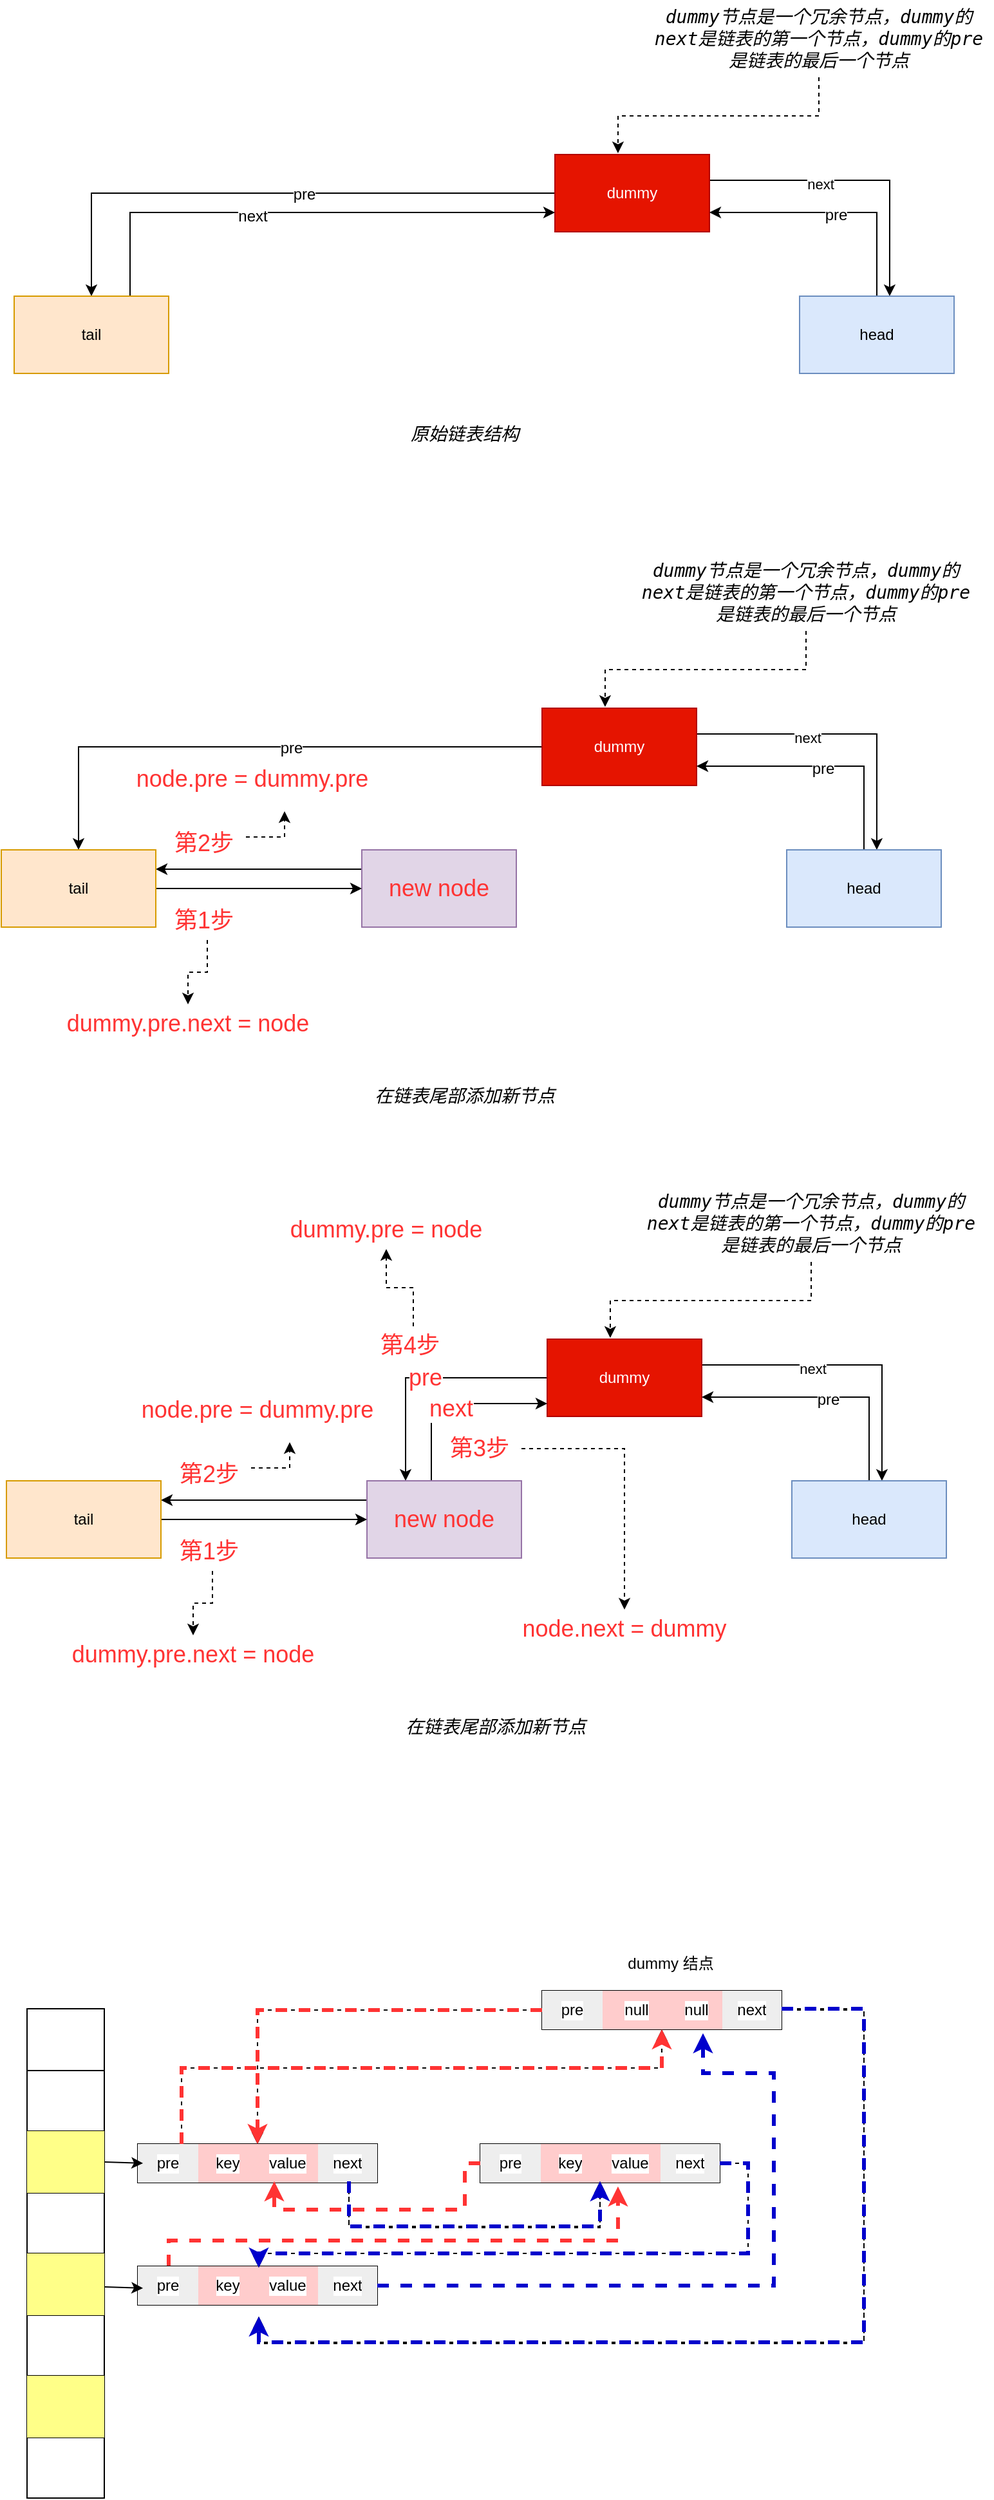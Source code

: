 <mxfile version="16.4.11" type="github">
  <diagram id="jQrOPHSQlCrRj25DtOaN" name="Page-1">
    <mxGraphModel dx="1422" dy="762" grid="1" gridSize="10" guides="1" tooltips="1" connect="1" arrows="1" fold="1" page="1" pageScale="1" pageWidth="827" pageHeight="1169" math="0" shadow="0">
      <root>
        <mxCell id="0" />
        <mxCell id="1" parent="0" />
        <mxCell id="KZvTcLUDpUq6Z3vSpvz5-89" style="edgeStyle=orthogonalEdgeStyle;rounded=0;orthogonalLoop=1;jettySize=auto;html=1;entryX=0.583;entryY=0;entryDx=0;entryDy=0;entryPerimeter=0;" edge="1" source="KZvTcLUDpUq6Z3vSpvz5-93" target="KZvTcLUDpUq6Z3vSpvz5-96" parent="1">
          <mxGeometry relative="1" as="geometry">
            <Array as="points">
              <mxPoint x="704" y="1090" />
            </Array>
          </mxGeometry>
        </mxCell>
        <mxCell id="KZvTcLUDpUq6Z3vSpvz5-90" value="next" style="edgeLabel;html=1;align=center;verticalAlign=middle;resizable=0;points=[];" vertex="1" connectable="0" parent="KZvTcLUDpUq6Z3vSpvz5-89">
          <mxGeometry x="-0.255" y="-3" relative="1" as="geometry">
            <mxPoint as="offset" />
          </mxGeometry>
        </mxCell>
        <mxCell id="KZvTcLUDpUq6Z3vSpvz5-115" value="pre" style="edgeStyle=orthogonalEdgeStyle;rounded=0;orthogonalLoop=1;jettySize=auto;html=1;entryX=0.25;entryY=0;entryDx=0;entryDy=0;fontSize=18;fontColor=#FF3333;" edge="1" parent="1" source="KZvTcLUDpUq6Z3vSpvz5-93" target="KZvTcLUDpUq6Z3vSpvz5-100">
          <mxGeometry relative="1" as="geometry" />
        </mxCell>
        <mxCell id="KZvTcLUDpUq6Z3vSpvz5-93" value="dummy" style="rounded=0;whiteSpace=wrap;html=1;fillColor=#e51400;fontColor=#ffffff;strokeColor=#B20000;" vertex="1" parent="1">
          <mxGeometry x="444" y="1070" width="120" height="60" as="geometry" />
        </mxCell>
        <mxCell id="KZvTcLUDpUq6Z3vSpvz5-119" value="&lt;font style=&quot;font-size: 12px&quot; color=&quot;#000000&quot;&gt;pre&lt;/font&gt;" style="edgeStyle=orthogonalEdgeStyle;rounded=0;orthogonalLoop=1;jettySize=auto;html=1;entryX=1;entryY=0.75;entryDx=0;entryDy=0;fontSize=18;fontColor=#FF3333;" edge="1" parent="1" source="KZvTcLUDpUq6Z3vSpvz5-96" target="KZvTcLUDpUq6Z3vSpvz5-93">
          <mxGeometry relative="1" as="geometry">
            <Array as="points">
              <mxPoint x="694" y="1115" />
            </Array>
          </mxGeometry>
        </mxCell>
        <mxCell id="KZvTcLUDpUq6Z3vSpvz5-96" value="head" style="rounded=0;whiteSpace=wrap;html=1;fillColor=#dae8fc;strokeColor=#6c8ebf;" vertex="1" parent="1">
          <mxGeometry x="634" y="1180" width="120" height="60" as="geometry" />
        </mxCell>
        <mxCell id="KZvTcLUDpUq6Z3vSpvz5-99" style="edgeStyle=orthogonalEdgeStyle;rounded=0;orthogonalLoop=1;jettySize=auto;html=1;entryX=1;entryY=0.25;entryDx=0;entryDy=0;fontSize=18;fontColor=#FF3333;" edge="1" source="KZvTcLUDpUq6Z3vSpvz5-100" target="KZvTcLUDpUq6Z3vSpvz5-104" parent="1">
          <mxGeometry relative="1" as="geometry">
            <Array as="points">
              <mxPoint x="204" y="1195" />
              <mxPoint x="204" y="1195" />
            </Array>
          </mxGeometry>
        </mxCell>
        <mxCell id="KZvTcLUDpUq6Z3vSpvz5-116" style="edgeStyle=orthogonalEdgeStyle;rounded=0;orthogonalLoop=1;jettySize=auto;html=1;fontSize=18;fontColor=#FF3333;" edge="1" parent="1" source="KZvTcLUDpUq6Z3vSpvz5-100">
          <mxGeometry relative="1" as="geometry">
            <mxPoint x="444" y="1120" as="targetPoint" />
            <Array as="points">
              <mxPoint x="354" y="1120" />
              <mxPoint x="444" y="1120" />
            </Array>
          </mxGeometry>
        </mxCell>
        <mxCell id="KZvTcLUDpUq6Z3vSpvz5-117" value="next" style="edgeLabel;html=1;align=center;verticalAlign=middle;resizable=0;points=[];fontSize=18;fontColor=#FF3333;" vertex="1" connectable="0" parent="KZvTcLUDpUq6Z3vSpvz5-116">
          <mxGeometry y="-4" relative="1" as="geometry">
            <mxPoint as="offset" />
          </mxGeometry>
        </mxCell>
        <mxCell id="KZvTcLUDpUq6Z3vSpvz5-100" value="&lt;font color=&quot;#ff3333&quot; style=&quot;font-size: 18px;&quot;&gt;new&amp;nbsp;node&lt;/font&gt;" style="rounded=0;whiteSpace=wrap;html=1;fontSize=18;fillColor=#e1d5e7;strokeColor=#9673a6;" vertex="1" parent="1">
          <mxGeometry x="304" y="1180" width="120" height="60" as="geometry" />
        </mxCell>
        <mxCell id="KZvTcLUDpUq6Z3vSpvz5-101" style="edgeStyle=orthogonalEdgeStyle;rounded=0;orthogonalLoop=1;jettySize=auto;html=1;entryX=0.408;entryY=-0.017;entryDx=0;entryDy=0;entryPerimeter=0;dashed=1;" edge="1" source="KZvTcLUDpUq6Z3vSpvz5-102" target="KZvTcLUDpUq6Z3vSpvz5-93" parent="1">
          <mxGeometry relative="1" as="geometry" />
        </mxCell>
        <mxCell id="KZvTcLUDpUq6Z3vSpvz5-102" value="&lt;span style=&quot;font-family: &amp;quot;source code pro&amp;quot;, &amp;quot;dejavu sans mono&amp;quot;, &amp;quot;ubuntu mono&amp;quot;, &amp;quot;anonymous pro&amp;quot;, &amp;quot;droid sans mono&amp;quot;, menlo, monaco, consolas, inconsolata, courier, &amp;quot;pingfang sc&amp;quot;, &amp;quot;microsoft yahei&amp;quot;, sans-serif; font-size: 14px; font-style: italic; background-color: rgb(255, 255, 255);&quot;&gt;dummy节点是一个冗余节点，dummy的next是链表的第一个节点，dummy的pre是链表的最后一个节点&lt;/span&gt;" style="text;html=1;strokeColor=none;fillColor=none;align=center;verticalAlign=middle;whiteSpace=wrap;rounded=0;fontColor=#000000;" vertex="1" parent="1">
          <mxGeometry x="514" y="950" width="270" height="60" as="geometry" />
        </mxCell>
        <mxCell id="KZvTcLUDpUq6Z3vSpvz5-103" style="edgeStyle=orthogonalEdgeStyle;rounded=0;orthogonalLoop=1;jettySize=auto;html=1;entryX=0;entryY=0.5;entryDx=0;entryDy=0;fontSize=19;fontColor=#000000;" edge="1" source="KZvTcLUDpUq6Z3vSpvz5-104" target="KZvTcLUDpUq6Z3vSpvz5-100" parent="1">
          <mxGeometry relative="1" as="geometry" />
        </mxCell>
        <mxCell id="KZvTcLUDpUq6Z3vSpvz5-104" value="tail" style="rounded=0;whiteSpace=wrap;html=1;fillColor=#ffe6cc;strokeColor=#d79b00;" vertex="1" parent="1">
          <mxGeometry x="24" y="1180" width="120" height="60" as="geometry" />
        </mxCell>
        <mxCell id="KZvTcLUDpUq6Z3vSpvz5-105" value="dummy.pre.next = node" style="text;html=1;strokeColor=none;fillColor=none;align=center;verticalAlign=middle;whiteSpace=wrap;rounded=0;labelBackgroundColor=#FFFFFF;fontSize=18;fontColor=#FF3333;" vertex="1" parent="1">
          <mxGeometry x="54" y="1300" width="230" height="30" as="geometry" />
        </mxCell>
        <mxCell id="KZvTcLUDpUq6Z3vSpvz5-106" value="node.pre = dummy.pre" style="text;html=1;strokeColor=none;fillColor=none;align=center;verticalAlign=middle;whiteSpace=wrap;rounded=0;labelBackgroundColor=#FFFFFF;fontSize=18;fontColor=#FF3333;" vertex="1" parent="1">
          <mxGeometry x="104" y="1110" width="230" height="30" as="geometry" />
        </mxCell>
        <mxCell id="KZvTcLUDpUq6Z3vSpvz5-107" style="edgeStyle=orthogonalEdgeStyle;rounded=0;orthogonalLoop=1;jettySize=auto;html=1;fontSize=18;fontColor=#FF3333;dashed=1;" edge="1" source="KZvTcLUDpUq6Z3vSpvz5-108" target="KZvTcLUDpUq6Z3vSpvz5-105" parent="1">
          <mxGeometry relative="1" as="geometry" />
        </mxCell>
        <mxCell id="KZvTcLUDpUq6Z3vSpvz5-108" value="第1步&amp;nbsp;" style="text;html=1;strokeColor=none;fillColor=none;align=center;verticalAlign=middle;whiteSpace=wrap;rounded=0;labelBackgroundColor=#FFFFFF;fontSize=18;fontColor=#FF3333;" vertex="1" parent="1">
          <mxGeometry x="154" y="1220" width="60" height="30" as="geometry" />
        </mxCell>
        <mxCell id="KZvTcLUDpUq6Z3vSpvz5-109" style="edgeStyle=orthogonalEdgeStyle;rounded=0;orthogonalLoop=1;jettySize=auto;html=1;fontSize=18;fontColor=#FF3333;dashed=1;" edge="1" source="KZvTcLUDpUq6Z3vSpvz5-110" parent="1">
          <mxGeometry relative="1" as="geometry">
            <mxPoint x="244" y="1150" as="targetPoint" />
            <Array as="points">
              <mxPoint x="244" y="1170" />
            </Array>
          </mxGeometry>
        </mxCell>
        <mxCell id="KZvTcLUDpUq6Z3vSpvz5-110" value="第2步&amp;nbsp;" style="text;html=1;strokeColor=none;fillColor=none;align=center;verticalAlign=middle;whiteSpace=wrap;rounded=0;labelBackgroundColor=#FFFFFF;fontSize=18;fontColor=#FF3333;" vertex="1" parent="1">
          <mxGeometry x="154" y="1160" width="60" height="30" as="geometry" />
        </mxCell>
        <mxCell id="KZvTcLUDpUq6Z3vSpvz5-168" style="edgeStyle=orthogonalEdgeStyle;rounded=0;orthogonalLoop=1;jettySize=auto;html=1;entryX=0.5;entryY=0;entryDx=0;entryDy=0;fontSize=12;fontColor=#000000;dashed=1;" edge="1" parent="1" source="KZvTcLUDpUq6Z3vSpvz5-114" target="KZvTcLUDpUq6Z3vSpvz5-167">
          <mxGeometry relative="1" as="geometry">
            <Array as="points">
              <mxPoint x="504" y="1155" />
            </Array>
          </mxGeometry>
        </mxCell>
        <mxCell id="KZvTcLUDpUq6Z3vSpvz5-114" value="第3步&amp;nbsp;" style="text;html=1;strokeColor=none;fillColor=none;align=center;verticalAlign=middle;whiteSpace=wrap;rounded=0;labelBackgroundColor=#FFFFFF;fontSize=18;fontColor=#FF3333;" vertex="1" parent="1">
          <mxGeometry x="364" y="1140" width="60" height="30" as="geometry" />
        </mxCell>
        <mxCell id="KZvTcLUDpUq6Z3vSpvz5-172" style="edgeStyle=orthogonalEdgeStyle;rounded=0;orthogonalLoop=1;jettySize=auto;html=1;dashed=1;fontSize=12;fontColor=#000000;" edge="1" parent="1" source="KZvTcLUDpUq6Z3vSpvz5-118" target="KZvTcLUDpUq6Z3vSpvz5-169">
          <mxGeometry relative="1" as="geometry" />
        </mxCell>
        <mxCell id="KZvTcLUDpUq6Z3vSpvz5-118" value="第4步&amp;nbsp;" style="text;html=1;strokeColor=none;fillColor=none;align=center;verticalAlign=middle;whiteSpace=wrap;rounded=0;labelBackgroundColor=#FFFFFF;fontSize=18;fontColor=#FF3333;" vertex="1" parent="1">
          <mxGeometry x="310" y="1060" width="60" height="30" as="geometry" />
        </mxCell>
        <mxCell id="KZvTcLUDpUq6Z3vSpvz5-120" value="&lt;span style=&quot;font-family: &amp;quot;source code pro&amp;quot;, &amp;quot;dejavu sans mono&amp;quot;, &amp;quot;ubuntu mono&amp;quot;, &amp;quot;anonymous pro&amp;quot;, &amp;quot;droid sans mono&amp;quot;, menlo, monaco, consolas, inconsolata, courier, &amp;quot;pingfang sc&amp;quot;, &amp;quot;microsoft yahei&amp;quot;, sans-serif; font-size: 14px; font-style: italic; background-color: rgb(255, 255, 255);&quot;&gt;在链表尾部添加新节点&lt;/span&gt;" style="text;html=1;strokeColor=none;fillColor=none;align=center;verticalAlign=middle;whiteSpace=wrap;rounded=0;labelBackgroundColor=#FFFFFF;fontSize=19;fontColor=#000000;" vertex="1" parent="1">
          <mxGeometry x="300" y="870" width="160" height="20" as="geometry" />
        </mxCell>
        <mxCell id="KZvTcLUDpUq6Z3vSpvz5-121" style="edgeStyle=orthogonalEdgeStyle;rounded=0;orthogonalLoop=1;jettySize=auto;html=1;entryX=0.583;entryY=0;entryDx=0;entryDy=0;entryPerimeter=0;" edge="1" source="KZvTcLUDpUq6Z3vSpvz5-124" target="KZvTcLUDpUq6Z3vSpvz5-126" parent="1">
          <mxGeometry relative="1" as="geometry">
            <Array as="points">
              <mxPoint x="700" y="600" />
            </Array>
          </mxGeometry>
        </mxCell>
        <mxCell id="KZvTcLUDpUq6Z3vSpvz5-122" value="next" style="edgeLabel;html=1;align=center;verticalAlign=middle;resizable=0;points=[];" vertex="1" connectable="0" parent="KZvTcLUDpUq6Z3vSpvz5-121">
          <mxGeometry x="-0.255" y="-3" relative="1" as="geometry">
            <mxPoint as="offset" />
          </mxGeometry>
        </mxCell>
        <mxCell id="KZvTcLUDpUq6Z3vSpvz5-143" style="edgeStyle=orthogonalEdgeStyle;rounded=0;orthogonalLoop=1;jettySize=auto;html=1;entryX=0.5;entryY=0;entryDx=0;entryDy=0;fontSize=12;fontColor=#000000;" edge="1" parent="1" source="KZvTcLUDpUq6Z3vSpvz5-124" target="KZvTcLUDpUq6Z3vSpvz5-134">
          <mxGeometry relative="1" as="geometry" />
        </mxCell>
        <mxCell id="KZvTcLUDpUq6Z3vSpvz5-144" value="pre" style="edgeLabel;html=1;align=center;verticalAlign=middle;resizable=0;points=[];fontSize=12;fontColor=#000000;" vertex="1" connectable="0" parent="KZvTcLUDpUq6Z3vSpvz5-143">
          <mxGeometry x="-0.114" y="1" relative="1" as="geometry">
            <mxPoint as="offset" />
          </mxGeometry>
        </mxCell>
        <mxCell id="KZvTcLUDpUq6Z3vSpvz5-124" value="dummy" style="rounded=0;whiteSpace=wrap;html=1;fillColor=#e51400;fontColor=#ffffff;strokeColor=#B20000;" vertex="1" parent="1">
          <mxGeometry x="440" y="580" width="120" height="60" as="geometry" />
        </mxCell>
        <mxCell id="KZvTcLUDpUq6Z3vSpvz5-125" value="&lt;font style=&quot;font-size: 12px&quot; color=&quot;#000000&quot;&gt;pre&lt;/font&gt;" style="edgeStyle=orthogonalEdgeStyle;rounded=0;orthogonalLoop=1;jettySize=auto;html=1;entryX=1;entryY=0.75;entryDx=0;entryDy=0;fontSize=18;fontColor=#FF3333;" edge="1" source="KZvTcLUDpUq6Z3vSpvz5-126" target="KZvTcLUDpUq6Z3vSpvz5-124" parent="1">
          <mxGeometry relative="1" as="geometry">
            <Array as="points">
              <mxPoint x="690" y="625" />
            </Array>
          </mxGeometry>
        </mxCell>
        <mxCell id="KZvTcLUDpUq6Z3vSpvz5-126" value="head" style="rounded=0;whiteSpace=wrap;html=1;" vertex="1" parent="1">
          <mxGeometry x="630" y="690" width="120" height="60" as="geometry" />
        </mxCell>
        <mxCell id="KZvTcLUDpUq6Z3vSpvz5-127" style="edgeStyle=orthogonalEdgeStyle;rounded=0;orthogonalLoop=1;jettySize=auto;html=1;entryX=1;entryY=0.25;entryDx=0;entryDy=0;fontSize=18;fontColor=#FF3333;" edge="1" source="KZvTcLUDpUq6Z3vSpvz5-130" target="KZvTcLUDpUq6Z3vSpvz5-134" parent="1">
          <mxGeometry relative="1" as="geometry">
            <Array as="points">
              <mxPoint x="200" y="705" />
              <mxPoint x="200" y="705" />
            </Array>
          </mxGeometry>
        </mxCell>
        <mxCell id="KZvTcLUDpUq6Z3vSpvz5-130" value="&lt;font color=&quot;#ff3333&quot; style=&quot;font-size: 18px;&quot;&gt;new&amp;nbsp;node&lt;/font&gt;" style="rounded=0;whiteSpace=wrap;html=1;fontSize=18;fillColor=#e1d5e7;strokeColor=#9673a6;" vertex="1" parent="1">
          <mxGeometry x="300" y="690" width="120" height="60" as="geometry" />
        </mxCell>
        <mxCell id="KZvTcLUDpUq6Z3vSpvz5-131" style="edgeStyle=orthogonalEdgeStyle;rounded=0;orthogonalLoop=1;jettySize=auto;html=1;entryX=0.408;entryY=-0.017;entryDx=0;entryDy=0;entryPerimeter=0;dashed=1;" edge="1" source="KZvTcLUDpUq6Z3vSpvz5-132" target="KZvTcLUDpUq6Z3vSpvz5-124" parent="1">
          <mxGeometry relative="1" as="geometry" />
        </mxCell>
        <mxCell id="KZvTcLUDpUq6Z3vSpvz5-132" value="&lt;span style=&quot;font-family: &amp;quot;source code pro&amp;quot;, &amp;quot;dejavu sans mono&amp;quot;, &amp;quot;ubuntu mono&amp;quot;, &amp;quot;anonymous pro&amp;quot;, &amp;quot;droid sans mono&amp;quot;, menlo, monaco, consolas, inconsolata, courier, &amp;quot;pingfang sc&amp;quot;, &amp;quot;microsoft yahei&amp;quot;, sans-serif; font-size: 14px; font-style: italic; background-color: rgb(255, 255, 255);&quot;&gt;dummy节点是一个冗余节点，dummy的next是链表的第一个节点，dummy的pre是链表的最后一个节点&lt;/span&gt;" style="text;html=1;strokeColor=none;fillColor=none;align=center;verticalAlign=middle;whiteSpace=wrap;rounded=0;fontColor=#000000;" vertex="1" parent="1">
          <mxGeometry x="510" y="460" width="270" height="60" as="geometry" />
        </mxCell>
        <mxCell id="KZvTcLUDpUq6Z3vSpvz5-133" style="edgeStyle=orthogonalEdgeStyle;rounded=0;orthogonalLoop=1;jettySize=auto;html=1;entryX=0;entryY=0.5;entryDx=0;entryDy=0;fontSize=19;fontColor=#000000;" edge="1" source="KZvTcLUDpUq6Z3vSpvz5-134" target="KZvTcLUDpUq6Z3vSpvz5-130" parent="1">
          <mxGeometry relative="1" as="geometry" />
        </mxCell>
        <mxCell id="KZvTcLUDpUq6Z3vSpvz5-134" value="tail" style="rounded=0;whiteSpace=wrap;html=1;fillColor=#ffe6cc;strokeColor=#d79b00;" vertex="1" parent="1">
          <mxGeometry x="20" y="690" width="120" height="60" as="geometry" />
        </mxCell>
        <mxCell id="KZvTcLUDpUq6Z3vSpvz5-135" value="dummy.pre.next = node" style="text;html=1;strokeColor=none;fillColor=none;align=center;verticalAlign=middle;whiteSpace=wrap;rounded=0;labelBackgroundColor=#FFFFFF;fontSize=18;fontColor=#FF3333;" vertex="1" parent="1">
          <mxGeometry x="50" y="810" width="230" height="30" as="geometry" />
        </mxCell>
        <mxCell id="KZvTcLUDpUq6Z3vSpvz5-136" value="node.pre = dummy.pre" style="text;html=1;strokeColor=none;fillColor=none;align=center;verticalAlign=middle;whiteSpace=wrap;rounded=0;labelBackgroundColor=#FFFFFF;fontSize=18;fontColor=#FF3333;" vertex="1" parent="1">
          <mxGeometry x="100" y="620" width="230" height="30" as="geometry" />
        </mxCell>
        <mxCell id="KZvTcLUDpUq6Z3vSpvz5-137" style="edgeStyle=orthogonalEdgeStyle;rounded=0;orthogonalLoop=1;jettySize=auto;html=1;fontSize=18;fontColor=#FF3333;dashed=1;" edge="1" source="KZvTcLUDpUq6Z3vSpvz5-138" target="KZvTcLUDpUq6Z3vSpvz5-135" parent="1">
          <mxGeometry relative="1" as="geometry" />
        </mxCell>
        <mxCell id="KZvTcLUDpUq6Z3vSpvz5-138" value="第1步&amp;nbsp;" style="text;html=1;strokeColor=none;fillColor=none;align=center;verticalAlign=middle;whiteSpace=wrap;rounded=0;labelBackgroundColor=#FFFFFF;fontSize=18;fontColor=#FF3333;" vertex="1" parent="1">
          <mxGeometry x="150" y="730" width="60" height="30" as="geometry" />
        </mxCell>
        <mxCell id="KZvTcLUDpUq6Z3vSpvz5-139" style="edgeStyle=orthogonalEdgeStyle;rounded=0;orthogonalLoop=1;jettySize=auto;html=1;fontSize=18;fontColor=#FF3333;dashed=1;" edge="1" source="KZvTcLUDpUq6Z3vSpvz5-140" parent="1">
          <mxGeometry relative="1" as="geometry">
            <mxPoint x="240" y="660" as="targetPoint" />
            <Array as="points">
              <mxPoint x="240" y="680" />
            </Array>
          </mxGeometry>
        </mxCell>
        <mxCell id="KZvTcLUDpUq6Z3vSpvz5-140" value="第2步&amp;nbsp;" style="text;html=1;strokeColor=none;fillColor=none;align=center;verticalAlign=middle;whiteSpace=wrap;rounded=0;labelBackgroundColor=#FFFFFF;fontSize=18;fontColor=#FF3333;" vertex="1" parent="1">
          <mxGeometry x="150" y="670" width="60" height="30" as="geometry" />
        </mxCell>
        <mxCell id="KZvTcLUDpUq6Z3vSpvz5-145" value="&lt;font face=&quot;source code pro, dejavu sans mono, ubuntu mono, anonymous pro, droid sans mono, menlo, monaco, consolas, inconsolata, courier, pingfang sc, microsoft yahei, sans-serif&quot;&gt;&lt;span style=&quot;font-size: 14px&quot;&gt;&lt;i&gt;原始链表结构&lt;/i&gt;&lt;/span&gt;&lt;/font&gt;" style="text;html=1;strokeColor=none;fillColor=none;align=center;verticalAlign=middle;whiteSpace=wrap;rounded=0;labelBackgroundColor=#FFFFFF;fontSize=19;fontColor=#000000;" vertex="1" parent="1">
          <mxGeometry x="310" y="350" width="140" height="30" as="geometry" />
        </mxCell>
        <mxCell id="KZvTcLUDpUq6Z3vSpvz5-146" style="edgeStyle=orthogonalEdgeStyle;rounded=0;orthogonalLoop=1;jettySize=auto;html=1;entryX=0.583;entryY=0;entryDx=0;entryDy=0;entryPerimeter=0;" edge="1" source="KZvTcLUDpUq6Z3vSpvz5-150" target="KZvTcLUDpUq6Z3vSpvz5-152" parent="1">
          <mxGeometry relative="1" as="geometry">
            <Array as="points">
              <mxPoint x="710" y="170" />
            </Array>
          </mxGeometry>
        </mxCell>
        <mxCell id="KZvTcLUDpUq6Z3vSpvz5-147" value="next" style="edgeLabel;html=1;align=center;verticalAlign=middle;resizable=0;points=[];" vertex="1" connectable="0" parent="KZvTcLUDpUq6Z3vSpvz5-146">
          <mxGeometry x="-0.255" y="-3" relative="1" as="geometry">
            <mxPoint as="offset" />
          </mxGeometry>
        </mxCell>
        <mxCell id="KZvTcLUDpUq6Z3vSpvz5-148" style="edgeStyle=orthogonalEdgeStyle;rounded=0;orthogonalLoop=1;jettySize=auto;html=1;entryX=0.5;entryY=0;entryDx=0;entryDy=0;fontSize=12;fontColor=#000000;" edge="1" source="KZvTcLUDpUq6Z3vSpvz5-150" target="KZvTcLUDpUq6Z3vSpvz5-158" parent="1">
          <mxGeometry relative="1" as="geometry" />
        </mxCell>
        <mxCell id="KZvTcLUDpUq6Z3vSpvz5-149" value="pre" style="edgeLabel;html=1;align=center;verticalAlign=middle;resizable=0;points=[];fontSize=12;fontColor=#000000;" vertex="1" connectable="0" parent="KZvTcLUDpUq6Z3vSpvz5-148">
          <mxGeometry x="-0.114" y="1" relative="1" as="geometry">
            <mxPoint as="offset" />
          </mxGeometry>
        </mxCell>
        <mxCell id="KZvTcLUDpUq6Z3vSpvz5-150" value="dummy" style="rounded=0;whiteSpace=wrap;html=1;fillColor=#e51400;fontColor=#ffffff;strokeColor=#B20000;" vertex="1" parent="1">
          <mxGeometry x="450" y="150" width="120" height="60" as="geometry" />
        </mxCell>
        <mxCell id="KZvTcLUDpUq6Z3vSpvz5-151" value="&lt;font style=&quot;font-size: 12px&quot; color=&quot;#000000&quot;&gt;pre&lt;/font&gt;" style="edgeStyle=orthogonalEdgeStyle;rounded=0;orthogonalLoop=1;jettySize=auto;html=1;entryX=1;entryY=0.75;entryDx=0;entryDy=0;fontSize=18;fontColor=#FF3333;" edge="1" source="KZvTcLUDpUq6Z3vSpvz5-152" target="KZvTcLUDpUq6Z3vSpvz5-150" parent="1">
          <mxGeometry relative="1" as="geometry">
            <Array as="points">
              <mxPoint x="700" y="195" />
            </Array>
          </mxGeometry>
        </mxCell>
        <mxCell id="KZvTcLUDpUq6Z3vSpvz5-152" value="head" style="rounded=0;whiteSpace=wrap;html=1;" vertex="1" parent="1">
          <mxGeometry x="640" y="260" width="120" height="60" as="geometry" />
        </mxCell>
        <mxCell id="KZvTcLUDpUq6Z3vSpvz5-155" style="edgeStyle=orthogonalEdgeStyle;rounded=0;orthogonalLoop=1;jettySize=auto;html=1;entryX=0.408;entryY=-0.017;entryDx=0;entryDy=0;entryPerimeter=0;dashed=1;" edge="1" source="KZvTcLUDpUq6Z3vSpvz5-156" target="KZvTcLUDpUq6Z3vSpvz5-150" parent="1">
          <mxGeometry relative="1" as="geometry" />
        </mxCell>
        <mxCell id="KZvTcLUDpUq6Z3vSpvz5-156" value="&lt;span style=&quot;font-family: &amp;quot;source code pro&amp;quot;, &amp;quot;dejavu sans mono&amp;quot;, &amp;quot;ubuntu mono&amp;quot;, &amp;quot;anonymous pro&amp;quot;, &amp;quot;droid sans mono&amp;quot;, menlo, monaco, consolas, inconsolata, courier, &amp;quot;pingfang sc&amp;quot;, &amp;quot;microsoft yahei&amp;quot;, sans-serif; font-size: 14px; font-style: italic; background-color: rgb(255, 255, 255);&quot;&gt;dummy节点是一个冗余节点，dummy的next是链表的第一个节点，dummy的pre是链表的最后一个节点&lt;/span&gt;" style="text;html=1;strokeColor=none;fillColor=none;align=center;verticalAlign=middle;whiteSpace=wrap;rounded=0;fontColor=#000000;" vertex="1" parent="1">
          <mxGeometry x="520" y="30" width="270" height="60" as="geometry" />
        </mxCell>
        <mxCell id="KZvTcLUDpUq6Z3vSpvz5-165" style="edgeStyle=orthogonalEdgeStyle;rounded=0;orthogonalLoop=1;jettySize=auto;html=1;entryX=0;entryY=0.75;entryDx=0;entryDy=0;fontSize=12;fontColor=#000000;" edge="1" parent="1" source="KZvTcLUDpUq6Z3vSpvz5-158" target="KZvTcLUDpUq6Z3vSpvz5-150">
          <mxGeometry relative="1" as="geometry">
            <Array as="points">
              <mxPoint x="120" y="195" />
            </Array>
          </mxGeometry>
        </mxCell>
        <mxCell id="KZvTcLUDpUq6Z3vSpvz5-166" value="next" style="edgeLabel;html=1;align=center;verticalAlign=middle;resizable=0;points=[];fontSize=12;fontColor=#000000;" vertex="1" connectable="0" parent="KZvTcLUDpUq6Z3vSpvz5-165">
          <mxGeometry x="-0.19" y="-3" relative="1" as="geometry">
            <mxPoint as="offset" />
          </mxGeometry>
        </mxCell>
        <mxCell id="KZvTcLUDpUq6Z3vSpvz5-158" value="tail" style="rounded=0;whiteSpace=wrap;html=1;fillColor=#ffe6cc;strokeColor=#d79b00;" vertex="1" parent="1">
          <mxGeometry x="30" y="260" width="120" height="60" as="geometry" />
        </mxCell>
        <mxCell id="KZvTcLUDpUq6Z3vSpvz5-167" value="node.next = dummy" style="text;html=1;strokeColor=none;fillColor=none;align=center;verticalAlign=middle;whiteSpace=wrap;rounded=0;labelBackgroundColor=#FFFFFF;fontSize=18;fontColor=#FF3333;" vertex="1" parent="1">
          <mxGeometry x="389" y="1280" width="230" height="30" as="geometry" />
        </mxCell>
        <mxCell id="KZvTcLUDpUq6Z3vSpvz5-169" value="dummy.pre = node" style="text;html=1;strokeColor=none;fillColor=none;align=center;verticalAlign=middle;whiteSpace=wrap;rounded=0;labelBackgroundColor=#FFFFFF;fontSize=18;fontColor=#FF3333;" vertex="1" parent="1">
          <mxGeometry x="204" y="970" width="230" height="30" as="geometry" />
        </mxCell>
        <mxCell id="KZvTcLUDpUq6Z3vSpvz5-170" value="head" style="rounded=0;whiteSpace=wrap;html=1;fillColor=#dae8fc;strokeColor=#6c8ebf;" vertex="1" parent="1">
          <mxGeometry x="640" y="260" width="120" height="60" as="geometry" />
        </mxCell>
        <mxCell id="KZvTcLUDpUq6Z3vSpvz5-171" value="head" style="rounded=0;whiteSpace=wrap;html=1;fillColor=#dae8fc;strokeColor=#6c8ebf;" vertex="1" parent="1">
          <mxGeometry x="630" y="690" width="120" height="60" as="geometry" />
        </mxCell>
        <mxCell id="KZvTcLUDpUq6Z3vSpvz5-173" value="&lt;span style=&quot;font-family: &amp;quot;source code pro&amp;quot;, &amp;quot;dejavu sans mono&amp;quot;, &amp;quot;ubuntu mono&amp;quot;, &amp;quot;anonymous pro&amp;quot;, &amp;quot;droid sans mono&amp;quot;, menlo, monaco, consolas, inconsolata, courier, &amp;quot;pingfang sc&amp;quot;, &amp;quot;microsoft yahei&amp;quot;, sans-serif; font-size: 14px; font-style: italic; background-color: rgb(255, 255, 255);&quot;&gt;在链表尾部添加新节点&lt;/span&gt;" style="text;html=1;strokeColor=none;fillColor=none;align=center;verticalAlign=middle;whiteSpace=wrap;rounded=0;labelBackgroundColor=#FFFFFF;fontSize=19;fontColor=#000000;" vertex="1" parent="1">
          <mxGeometry x="324" y="1360" width="160" height="20" as="geometry" />
        </mxCell>
        <mxCell id="KZvTcLUDpUq6Z3vSpvz5-177" value="" style="shape=table;startSize=0;container=1;collapsible=0;childLayout=tableLayout;labelBackgroundColor=#FFFFFF;fontSize=12;fontColor=#000000;" vertex="1" parent="1">
          <mxGeometry x="40" y="1590" width="60" height="380" as="geometry" />
        </mxCell>
        <mxCell id="KZvTcLUDpUq6Z3vSpvz5-178" value="" style="shape=tableRow;horizontal=0;startSize=0;swimlaneHead=0;swimlaneBody=0;top=0;left=0;bottom=0;right=0;collapsible=0;dropTarget=0;fillColor=none;points=[[0,0.5],[1,0.5]];portConstraint=eastwest;labelBackgroundColor=#FFFFFF;fontSize=12;fontColor=#000000;" vertex="1" parent="KZvTcLUDpUq6Z3vSpvz5-177">
          <mxGeometry width="60" height="48" as="geometry" />
        </mxCell>
        <mxCell id="KZvTcLUDpUq6Z3vSpvz5-179" value="" style="shape=partialRectangle;html=1;whiteSpace=wrap;connectable=0;overflow=hidden;fillColor=none;top=0;left=0;bottom=0;right=0;pointerEvents=1;labelBackgroundColor=#FFFFFF;fontSize=12;fontColor=#000000;" vertex="1" parent="KZvTcLUDpUq6Z3vSpvz5-178">
          <mxGeometry width="60" height="48" as="geometry">
            <mxRectangle width="60" height="48" as="alternateBounds" />
          </mxGeometry>
        </mxCell>
        <mxCell id="KZvTcLUDpUq6Z3vSpvz5-180" value="" style="shape=tableRow;horizontal=0;startSize=0;swimlaneHead=0;swimlaneBody=0;top=0;left=0;bottom=0;right=0;collapsible=0;dropTarget=0;fillColor=none;points=[[0,0.5],[1,0.5]];portConstraint=eastwest;labelBackgroundColor=#FFFFFF;fontSize=12;fontColor=#000000;" vertex="1" parent="KZvTcLUDpUq6Z3vSpvz5-177">
          <mxGeometry y="48" width="60" height="47" as="geometry" />
        </mxCell>
        <mxCell id="KZvTcLUDpUq6Z3vSpvz5-181" value="" style="shape=partialRectangle;html=1;whiteSpace=wrap;connectable=0;overflow=hidden;fillColor=none;top=0;left=0;bottom=0;right=0;pointerEvents=1;labelBackgroundColor=#FFFFFF;fontSize=12;fontColor=#000000;" vertex="1" parent="KZvTcLUDpUq6Z3vSpvz5-180">
          <mxGeometry width="60" height="47" as="geometry">
            <mxRectangle width="60" height="47" as="alternateBounds" />
          </mxGeometry>
        </mxCell>
        <mxCell id="KZvTcLUDpUq6Z3vSpvz5-182" value="" style="shape=tableRow;horizontal=0;startSize=0;swimlaneHead=0;swimlaneBody=0;top=0;left=0;bottom=0;right=0;collapsible=0;dropTarget=0;fillColor=none;points=[[0,0.5],[1,0.5]];portConstraint=eastwest;labelBackgroundColor=#FFFFFF;fontSize=12;fontColor=#000000;" vertex="1" parent="KZvTcLUDpUq6Z3vSpvz5-177">
          <mxGeometry y="95" width="60" height="48" as="geometry" />
        </mxCell>
        <mxCell id="KZvTcLUDpUq6Z3vSpvz5-183" value="" style="shape=partialRectangle;html=1;whiteSpace=wrap;connectable=0;overflow=hidden;fillColor=#ffff88;top=0;left=0;bottom=0;right=0;pointerEvents=1;labelBackgroundColor=#FFFFFF;fontSize=12;strokeColor=#36393d;" vertex="1" parent="KZvTcLUDpUq6Z3vSpvz5-182">
          <mxGeometry width="60" height="48" as="geometry">
            <mxRectangle width="60" height="48" as="alternateBounds" />
          </mxGeometry>
        </mxCell>
        <mxCell id="KZvTcLUDpUq6Z3vSpvz5-184" value="" style="shape=tableRow;horizontal=0;startSize=0;swimlaneHead=0;swimlaneBody=0;top=0;left=0;bottom=0;right=0;collapsible=0;dropTarget=0;fillColor=none;points=[[0,0.5],[1,0.5]];portConstraint=eastwest;labelBackgroundColor=#FFFFFF;fontSize=12;fontColor=#000000;" vertex="1" parent="KZvTcLUDpUq6Z3vSpvz5-177">
          <mxGeometry y="143" width="60" height="47" as="geometry" />
        </mxCell>
        <mxCell id="KZvTcLUDpUq6Z3vSpvz5-185" value="" style="shape=partialRectangle;html=1;whiteSpace=wrap;connectable=0;overflow=hidden;fillColor=none;top=0;left=0;bottom=0;right=0;pointerEvents=1;labelBackgroundColor=#FFFFFF;fontSize=12;fontColor=#000000;" vertex="1" parent="KZvTcLUDpUq6Z3vSpvz5-184">
          <mxGeometry width="60" height="47" as="geometry">
            <mxRectangle width="60" height="47" as="alternateBounds" />
          </mxGeometry>
        </mxCell>
        <mxCell id="KZvTcLUDpUq6Z3vSpvz5-186" value="" style="shape=tableRow;horizontal=0;startSize=0;swimlaneHead=0;swimlaneBody=0;top=0;left=0;bottom=0;right=0;collapsible=0;dropTarget=0;fillColor=none;points=[[0,0.5],[1,0.5]];portConstraint=eastwest;labelBackgroundColor=#FFFFFF;fontSize=12;fontColor=#000000;" vertex="1" parent="KZvTcLUDpUq6Z3vSpvz5-177">
          <mxGeometry y="190" width="60" height="48" as="geometry" />
        </mxCell>
        <mxCell id="KZvTcLUDpUq6Z3vSpvz5-187" value="" style="shape=partialRectangle;html=1;whiteSpace=wrap;connectable=0;overflow=hidden;fillColor=#ffff88;top=0;left=0;bottom=0;right=0;pointerEvents=1;labelBackgroundColor=#FFFFFF;fontSize=12;strokeColor=#36393d;" vertex="1" parent="KZvTcLUDpUq6Z3vSpvz5-186">
          <mxGeometry width="60" height="48" as="geometry">
            <mxRectangle width="60" height="48" as="alternateBounds" />
          </mxGeometry>
        </mxCell>
        <mxCell id="KZvTcLUDpUq6Z3vSpvz5-188" value="" style="shape=tableRow;horizontal=0;startSize=0;swimlaneHead=0;swimlaneBody=0;top=0;left=0;bottom=0;right=0;collapsible=0;dropTarget=0;fillColor=none;points=[[0,0.5],[1,0.5]];portConstraint=eastwest;labelBackgroundColor=#FFFFFF;fontSize=12;fontColor=#000000;" vertex="1" parent="KZvTcLUDpUq6Z3vSpvz5-177">
          <mxGeometry y="238" width="60" height="47" as="geometry" />
        </mxCell>
        <mxCell id="KZvTcLUDpUq6Z3vSpvz5-189" value="" style="shape=partialRectangle;html=1;whiteSpace=wrap;connectable=0;overflow=hidden;fillColor=none;top=0;left=0;bottom=0;right=0;pointerEvents=1;labelBackgroundColor=#FFFFFF;fontSize=12;fontColor=#000000;" vertex="1" parent="KZvTcLUDpUq6Z3vSpvz5-188">
          <mxGeometry width="60" height="47" as="geometry">
            <mxRectangle width="60" height="47" as="alternateBounds" />
          </mxGeometry>
        </mxCell>
        <mxCell id="KZvTcLUDpUq6Z3vSpvz5-190" value="" style="shape=tableRow;horizontal=0;startSize=0;swimlaneHead=0;swimlaneBody=0;top=0;left=0;bottom=0;right=0;collapsible=0;dropTarget=0;fillColor=none;points=[[0,0.5],[1,0.5]];portConstraint=eastwest;labelBackgroundColor=#FFFFFF;fontSize=12;fontColor=#000000;" vertex="1" parent="KZvTcLUDpUq6Z3vSpvz5-177">
          <mxGeometry y="285" width="60" height="48" as="geometry" />
        </mxCell>
        <mxCell id="KZvTcLUDpUq6Z3vSpvz5-191" value="" style="shape=partialRectangle;html=1;whiteSpace=wrap;connectable=0;overflow=hidden;fillColor=#ffff88;top=0;left=0;bottom=0;right=0;pointerEvents=1;labelBackgroundColor=#FFFFFF;fontSize=12;strokeColor=#36393d;" vertex="1" parent="KZvTcLUDpUq6Z3vSpvz5-190">
          <mxGeometry width="60" height="48" as="geometry">
            <mxRectangle width="60" height="48" as="alternateBounds" />
          </mxGeometry>
        </mxCell>
        <mxCell id="KZvTcLUDpUq6Z3vSpvz5-192" value="" style="shape=tableRow;horizontal=0;startSize=0;swimlaneHead=0;swimlaneBody=0;top=0;left=0;bottom=0;right=0;collapsible=0;dropTarget=0;fillColor=none;points=[[0,0.5],[1,0.5]];portConstraint=eastwest;labelBackgroundColor=#FFFFFF;fontSize=12;fontColor=#000000;" vertex="1" parent="KZvTcLUDpUq6Z3vSpvz5-177">
          <mxGeometry y="333" width="60" height="47" as="geometry" />
        </mxCell>
        <mxCell id="KZvTcLUDpUq6Z3vSpvz5-193" value="" style="shape=partialRectangle;html=1;whiteSpace=wrap;connectable=0;overflow=hidden;fillColor=none;top=0;left=0;bottom=0;right=0;pointerEvents=1;labelBackgroundColor=#FFFFFF;fontSize=12;fontColor=#000000;" vertex="1" parent="KZvTcLUDpUq6Z3vSpvz5-192">
          <mxGeometry width="60" height="47" as="geometry">
            <mxRectangle width="60" height="47" as="alternateBounds" />
          </mxGeometry>
        </mxCell>
        <mxCell id="KZvTcLUDpUq6Z3vSpvz5-219" value="" style="edgeStyle=orthogonalEdgeStyle;rounded=0;orthogonalLoop=1;jettySize=auto;html=1;dashed=1;fontSize=12;fontColor=#000000;entryX=0.5;entryY=1;entryDx=0;entryDy=0;" edge="1" parent="1" source="KZvTcLUDpUq6Z3vSpvz5-194" target="KZvTcLUDpUq6Z3vSpvz5-213">
          <mxGeometry relative="1" as="geometry">
            <Array as="points">
              <mxPoint x="290" y="1760" />
              <mxPoint x="485" y="1760" />
            </Array>
          </mxGeometry>
        </mxCell>
        <mxCell id="KZvTcLUDpUq6Z3vSpvz5-241" style="edgeStyle=orthogonalEdgeStyle;rounded=0;orthogonalLoop=1;jettySize=auto;html=1;entryX=0.5;entryY=1;entryDx=0;entryDy=0;dashed=1;fontSize=12;fontColor=#000000;" edge="1" parent="1" source="KZvTcLUDpUq6Z3vSpvz5-194" target="KZvTcLUDpUq6Z3vSpvz5-200">
          <mxGeometry relative="1" as="geometry">
            <Array as="points">
              <mxPoint x="160" y="1636" />
              <mxPoint x="533" y="1636" />
            </Array>
          </mxGeometry>
        </mxCell>
        <mxCell id="KZvTcLUDpUq6Z3vSpvz5-194" value="" style="shape=table;startSize=0;container=1;collapsible=0;childLayout=tableLayout;labelBackgroundColor=#FFFFFF;fontSize=12;fontColor=#000000;" vertex="1" parent="1">
          <mxGeometry x="126" y="1695" width="186" height="30" as="geometry" />
        </mxCell>
        <mxCell id="KZvTcLUDpUq6Z3vSpvz5-195" value="" style="shape=tableRow;horizontal=0;startSize=0;swimlaneHead=0;swimlaneBody=0;top=0;left=0;bottom=0;right=0;collapsible=0;dropTarget=0;fillColor=none;points=[[0,0.5],[1,0.5]];portConstraint=eastwest;labelBackgroundColor=#FFFFFF;fontSize=12;fontColor=#000000;" vertex="1" parent="KZvTcLUDpUq6Z3vSpvz5-194">
          <mxGeometry width="186" height="30" as="geometry" />
        </mxCell>
        <mxCell id="KZvTcLUDpUq6Z3vSpvz5-196" value="pre" style="shape=partialRectangle;html=1;whiteSpace=wrap;connectable=0;overflow=hidden;fillColor=#eeeeee;top=0;left=0;bottom=0;right=0;pointerEvents=1;labelBackgroundColor=#FFFFFF;fontSize=12;strokeColor=#36393d;" vertex="1" parent="KZvTcLUDpUq6Z3vSpvz5-195">
          <mxGeometry width="47" height="30" as="geometry">
            <mxRectangle width="47" height="30" as="alternateBounds" />
          </mxGeometry>
        </mxCell>
        <mxCell id="KZvTcLUDpUq6Z3vSpvz5-197" value="key" style="shape=partialRectangle;html=1;whiteSpace=wrap;connectable=0;overflow=hidden;fillColor=#ffcccc;top=0;left=0;bottom=0;right=0;pointerEvents=1;labelBackgroundColor=#FFFFFF;fontSize=12;strokeColor=#36393d;" vertex="1" parent="KZvTcLUDpUq6Z3vSpvz5-195">
          <mxGeometry x="47" width="46" height="30" as="geometry">
            <mxRectangle width="46" height="30" as="alternateBounds" />
          </mxGeometry>
        </mxCell>
        <mxCell id="KZvTcLUDpUq6Z3vSpvz5-198" value="value" style="shape=partialRectangle;html=1;whiteSpace=wrap;connectable=0;overflow=hidden;fillColor=#ffcccc;top=0;left=0;bottom=0;right=0;pointerEvents=1;labelBackgroundColor=#FFFFFF;fontSize=12;strokeColor=#36393d;" vertex="1" parent="KZvTcLUDpUq6Z3vSpvz5-195">
          <mxGeometry x="93" width="47" height="30" as="geometry">
            <mxRectangle width="47" height="30" as="alternateBounds" />
          </mxGeometry>
        </mxCell>
        <mxCell id="KZvTcLUDpUq6Z3vSpvz5-199" value="next" style="shape=partialRectangle;html=1;whiteSpace=wrap;connectable=0;overflow=hidden;fillColor=#eeeeee;top=0;left=0;bottom=0;right=0;pointerEvents=1;labelBackgroundColor=#FFFFFF;fontSize=12;strokeColor=#36393d;" vertex="1" parent="KZvTcLUDpUq6Z3vSpvz5-195">
          <mxGeometry x="140" width="46" height="30" as="geometry">
            <mxRectangle width="46" height="30" as="alternateBounds" />
          </mxGeometry>
        </mxCell>
        <mxCell id="KZvTcLUDpUq6Z3vSpvz5-200" value="" style="shape=table;startSize=0;container=1;collapsible=0;childLayout=tableLayout;labelBackgroundColor=#FFFFFF;fontSize=12;fontColor=#000000;" vertex="1" parent="1">
          <mxGeometry x="440" y="1576" width="186" height="30" as="geometry" />
        </mxCell>
        <mxCell id="KZvTcLUDpUq6Z3vSpvz5-201" value="" style="shape=tableRow;horizontal=0;startSize=0;swimlaneHead=0;swimlaneBody=0;top=0;left=0;bottom=0;right=0;collapsible=0;dropTarget=0;fillColor=none;points=[[0,0.5],[1,0.5]];portConstraint=eastwest;labelBackgroundColor=#FFFFFF;fontSize=12;fontColor=#000000;" vertex="1" parent="KZvTcLUDpUq6Z3vSpvz5-200">
          <mxGeometry width="186" height="30" as="geometry" />
        </mxCell>
        <mxCell id="KZvTcLUDpUq6Z3vSpvz5-202" value="pre" style="shape=partialRectangle;html=1;whiteSpace=wrap;connectable=0;overflow=hidden;fillColor=#eeeeee;top=0;left=0;bottom=0;right=0;pointerEvents=1;labelBackgroundColor=#FFFFFF;fontSize=12;strokeColor=#36393d;" vertex="1" parent="KZvTcLUDpUq6Z3vSpvz5-201">
          <mxGeometry width="47" height="30" as="geometry">
            <mxRectangle width="47" height="30" as="alternateBounds" />
          </mxGeometry>
        </mxCell>
        <mxCell id="KZvTcLUDpUq6Z3vSpvz5-203" value="null" style="shape=partialRectangle;html=1;whiteSpace=wrap;connectable=0;overflow=hidden;fillColor=#ffcccc;top=0;left=0;bottom=0;right=0;pointerEvents=1;labelBackgroundColor=#FFFFFF;fontSize=12;strokeColor=#36393d;" vertex="1" parent="KZvTcLUDpUq6Z3vSpvz5-201">
          <mxGeometry x="47" width="53" height="30" as="geometry">
            <mxRectangle width="53" height="30" as="alternateBounds" />
          </mxGeometry>
        </mxCell>
        <mxCell id="KZvTcLUDpUq6Z3vSpvz5-204" value="null" style="shape=partialRectangle;html=1;whiteSpace=wrap;connectable=0;overflow=hidden;fillColor=#ffcccc;top=0;left=0;bottom=0;right=0;pointerEvents=1;labelBackgroundColor=#FFFFFF;fontSize=12;strokeColor=#36393d;" vertex="1" parent="KZvTcLUDpUq6Z3vSpvz5-201">
          <mxGeometry x="100" width="40" height="30" as="geometry">
            <mxRectangle width="40" height="30" as="alternateBounds" />
          </mxGeometry>
        </mxCell>
        <mxCell id="KZvTcLUDpUq6Z3vSpvz5-205" value="next" style="shape=partialRectangle;html=1;whiteSpace=wrap;connectable=0;overflow=hidden;fillColor=#eeeeee;top=0;left=0;bottom=0;right=0;pointerEvents=1;labelBackgroundColor=#FFFFFF;fontSize=12;strokeColor=#36393d;" vertex="1" parent="KZvTcLUDpUq6Z3vSpvz5-201">
          <mxGeometry x="140" width="46" height="30" as="geometry">
            <mxRectangle width="46" height="30" as="alternateBounds" />
          </mxGeometry>
        </mxCell>
        <mxCell id="KZvTcLUDpUq6Z3vSpvz5-206" value="dummy 结点" style="text;html=1;strokeColor=none;fillColor=none;align=center;verticalAlign=middle;whiteSpace=wrap;rounded=0;labelBackgroundColor=#FFFFFF;fontSize=12;fontColor=#000000;" vertex="1" parent="1">
          <mxGeometry x="500" y="1540" width="80" height="30" as="geometry" />
        </mxCell>
        <mxCell id="KZvTcLUDpUq6Z3vSpvz5-213" value="" style="shape=table;startSize=0;container=1;collapsible=0;childLayout=tableLayout;labelBackgroundColor=#FFFFFF;fontSize=12;fontColor=#000000;" vertex="1" parent="1">
          <mxGeometry x="392" y="1695" width="186" height="30" as="geometry" />
        </mxCell>
        <mxCell id="KZvTcLUDpUq6Z3vSpvz5-214" value="" style="shape=tableRow;horizontal=0;startSize=0;swimlaneHead=0;swimlaneBody=0;top=0;left=0;bottom=0;right=0;collapsible=0;dropTarget=0;fillColor=none;points=[[0,0.5],[1,0.5]];portConstraint=eastwest;labelBackgroundColor=#FFFFFF;fontSize=12;fontColor=#000000;" vertex="1" parent="KZvTcLUDpUq6Z3vSpvz5-213">
          <mxGeometry width="186" height="30" as="geometry" />
        </mxCell>
        <mxCell id="KZvTcLUDpUq6Z3vSpvz5-215" value="pre" style="shape=partialRectangle;html=1;whiteSpace=wrap;connectable=0;overflow=hidden;fillColor=#eeeeee;top=0;left=0;bottom=0;right=0;pointerEvents=1;labelBackgroundColor=#FFFFFF;fontSize=12;strokeColor=#36393d;" vertex="1" parent="KZvTcLUDpUq6Z3vSpvz5-214">
          <mxGeometry width="47" height="30" as="geometry">
            <mxRectangle width="47" height="30" as="alternateBounds" />
          </mxGeometry>
        </mxCell>
        <mxCell id="KZvTcLUDpUq6Z3vSpvz5-216" value="key" style="shape=partialRectangle;html=1;whiteSpace=wrap;connectable=0;overflow=hidden;fillColor=#ffcccc;top=0;left=0;bottom=0;right=0;pointerEvents=1;labelBackgroundColor=#FFFFFF;fontSize=12;strokeColor=#36393d;" vertex="1" parent="KZvTcLUDpUq6Z3vSpvz5-214">
          <mxGeometry x="47" width="46" height="30" as="geometry">
            <mxRectangle width="46" height="30" as="alternateBounds" />
          </mxGeometry>
        </mxCell>
        <mxCell id="KZvTcLUDpUq6Z3vSpvz5-217" value="value" style="shape=partialRectangle;html=1;whiteSpace=wrap;connectable=0;overflow=hidden;fillColor=#ffcccc;top=0;left=0;bottom=0;right=0;pointerEvents=1;labelBackgroundColor=#FFFFFF;fontSize=12;strokeColor=#36393d;" vertex="1" parent="KZvTcLUDpUq6Z3vSpvz5-214">
          <mxGeometry x="93" width="47" height="30" as="geometry">
            <mxRectangle width="47" height="30" as="alternateBounds" />
          </mxGeometry>
        </mxCell>
        <mxCell id="KZvTcLUDpUq6Z3vSpvz5-218" value="next" style="shape=partialRectangle;html=1;whiteSpace=wrap;connectable=0;overflow=hidden;fillColor=#eeeeee;top=0;left=0;bottom=0;right=0;pointerEvents=1;labelBackgroundColor=#FFFFFF;fontSize=12;strokeColor=#36393d;" vertex="1" parent="KZvTcLUDpUq6Z3vSpvz5-214">
          <mxGeometry x="140" width="46" height="30" as="geometry">
            <mxRectangle width="46" height="30" as="alternateBounds" />
          </mxGeometry>
        </mxCell>
        <mxCell id="KZvTcLUDpUq6Z3vSpvz5-243" style="edgeStyle=orthogonalEdgeStyle;rounded=0;orthogonalLoop=1;jettySize=auto;html=1;entryX=0.575;entryY=1.1;entryDx=0;entryDy=0;entryPerimeter=0;dashed=1;fontSize=12;fontColor=#000000;strokeWidth=3;strokeColor=#FF3333;" edge="1" parent="1" source="KZvTcLUDpUq6Z3vSpvz5-221" target="KZvTcLUDpUq6Z3vSpvz5-213">
          <mxGeometry relative="1" as="geometry">
            <mxPoint x="150" y="1780" as="sourcePoint" />
            <Array as="points">
              <mxPoint x="150" y="1770" />
              <mxPoint x="499" y="1770" />
            </Array>
          </mxGeometry>
        </mxCell>
        <mxCell id="KZvTcLUDpUq6Z3vSpvz5-220" value="" style="shape=table;startSize=0;container=1;collapsible=0;childLayout=tableLayout;labelBackgroundColor=#FFFFFF;fontSize=12;fontColor=#000000;" vertex="1" parent="1">
          <mxGeometry x="126" y="1790" width="186" height="30" as="geometry" />
        </mxCell>
        <mxCell id="KZvTcLUDpUq6Z3vSpvz5-221" value="" style="shape=tableRow;horizontal=0;startSize=0;swimlaneHead=0;swimlaneBody=0;top=0;left=0;bottom=0;right=0;collapsible=0;dropTarget=0;fillColor=none;points=[[0,0.5],[1,0.5]];portConstraint=eastwest;labelBackgroundColor=#FFFFFF;fontSize=12;fontColor=#000000;" vertex="1" parent="KZvTcLUDpUq6Z3vSpvz5-220">
          <mxGeometry width="186" height="30" as="geometry" />
        </mxCell>
        <mxCell id="KZvTcLUDpUq6Z3vSpvz5-222" value="pre" style="shape=partialRectangle;html=1;whiteSpace=wrap;connectable=0;overflow=hidden;fillColor=#eeeeee;top=0;left=0;bottom=0;right=0;pointerEvents=1;labelBackgroundColor=#FFFFFF;fontSize=12;strokeColor=#36393d;" vertex="1" parent="KZvTcLUDpUq6Z3vSpvz5-221">
          <mxGeometry width="47" height="30" as="geometry">
            <mxRectangle width="47" height="30" as="alternateBounds" />
          </mxGeometry>
        </mxCell>
        <mxCell id="KZvTcLUDpUq6Z3vSpvz5-223" value="key" style="shape=partialRectangle;html=1;whiteSpace=wrap;connectable=0;overflow=hidden;fillColor=#ffcccc;top=0;left=0;bottom=0;right=0;pointerEvents=1;labelBackgroundColor=#FFFFFF;fontSize=12;strokeColor=#36393d;" vertex="1" parent="KZvTcLUDpUq6Z3vSpvz5-221">
          <mxGeometry x="47" width="46" height="30" as="geometry">
            <mxRectangle width="46" height="30" as="alternateBounds" />
          </mxGeometry>
        </mxCell>
        <mxCell id="KZvTcLUDpUq6Z3vSpvz5-224" value="value" style="shape=partialRectangle;html=1;whiteSpace=wrap;connectable=0;overflow=hidden;fillColor=#ffcccc;top=0;left=0;bottom=0;right=0;pointerEvents=1;labelBackgroundColor=#FFFFFF;fontSize=12;strokeColor=#36393d;" vertex="1" parent="KZvTcLUDpUq6Z3vSpvz5-221">
          <mxGeometry x="93" width="47" height="30" as="geometry">
            <mxRectangle width="47" height="30" as="alternateBounds" />
          </mxGeometry>
        </mxCell>
        <mxCell id="KZvTcLUDpUq6Z3vSpvz5-225" value="next" style="shape=partialRectangle;html=1;whiteSpace=wrap;connectable=0;overflow=hidden;fillColor=#eeeeee;top=0;left=0;bottom=0;right=0;pointerEvents=1;labelBackgroundColor=#FFFFFF;fontSize=12;strokeColor=#36393d;" vertex="1" parent="KZvTcLUDpUq6Z3vSpvz5-221">
          <mxGeometry x="140" width="46" height="30" as="geometry">
            <mxRectangle width="46" height="30" as="alternateBounds" />
          </mxGeometry>
        </mxCell>
        <mxCell id="KZvTcLUDpUq6Z3vSpvz5-232" style="edgeStyle=orthogonalEdgeStyle;rounded=0;orthogonalLoop=1;jettySize=auto;html=1;entryX=0.5;entryY=0;entryDx=0;entryDy=0;dashed=1;fontSize=12;fontColor=#000000;" edge="1" parent="1" source="KZvTcLUDpUq6Z3vSpvz5-201" target="KZvTcLUDpUq6Z3vSpvz5-194">
          <mxGeometry relative="1" as="geometry">
            <Array as="points">
              <mxPoint x="219" y="1591" />
            </Array>
          </mxGeometry>
        </mxCell>
        <mxCell id="KZvTcLUDpUq6Z3vSpvz5-236" style="edgeStyle=orthogonalEdgeStyle;rounded=0;orthogonalLoop=1;jettySize=auto;html=1;dashed=1;fontSize=12;fontColor=#000000;" edge="1" parent="1" source="KZvTcLUDpUq6Z3vSpvz5-214">
          <mxGeometry relative="1" as="geometry">
            <mxPoint x="220" y="1791" as="targetPoint" />
            <Array as="points">
              <mxPoint x="600" y="1710" />
              <mxPoint x="600" y="1780" />
              <mxPoint x="220" y="1780" />
            </Array>
          </mxGeometry>
        </mxCell>
        <mxCell id="KZvTcLUDpUq6Z3vSpvz5-242" style="edgeStyle=orthogonalEdgeStyle;rounded=0;orthogonalLoop=1;jettySize=auto;html=1;entryX=0.57;entryY=0.967;entryDx=0;entryDy=0;entryPerimeter=0;dashed=1;fontSize=12;fontColor=#000000;strokeWidth=3;strokeColor=#FF3333;" edge="1" parent="1" source="KZvTcLUDpUq6Z3vSpvz5-214" target="KZvTcLUDpUq6Z3vSpvz5-194">
          <mxGeometry relative="1" as="geometry">
            <Array as="points">
              <mxPoint x="380" y="1710" />
              <mxPoint x="380" y="1746" />
              <mxPoint x="232" y="1746" />
            </Array>
          </mxGeometry>
        </mxCell>
        <mxCell id="KZvTcLUDpUq6Z3vSpvz5-245" style="edgeStyle=orthogonalEdgeStyle;rounded=0;orthogonalLoop=1;jettySize=auto;html=1;entryX=0.672;entryY=1.1;entryDx=0;entryDy=0;dashed=1;fontSize=12;fontColor=#000000;entryPerimeter=0;strokeWidth=3;strokeColor=#0000CC;" edge="1" parent="1" source="KZvTcLUDpUq6Z3vSpvz5-221" target="KZvTcLUDpUq6Z3vSpvz5-200">
          <mxGeometry relative="1" as="geometry">
            <Array as="points">
              <mxPoint x="620" y="1805" />
              <mxPoint x="620" y="1640" />
              <mxPoint x="565" y="1640" />
            </Array>
          </mxGeometry>
        </mxCell>
        <mxCell id="KZvTcLUDpUq6Z3vSpvz5-246" style="edgeStyle=orthogonalEdgeStyle;rounded=0;orthogonalLoop=1;jettySize=auto;html=1;dashed=1;fontSize=12;fontColor=#000000;" edge="1" parent="1" source="KZvTcLUDpUq6Z3vSpvz5-201">
          <mxGeometry relative="1" as="geometry">
            <mxPoint x="220" y="1830" as="targetPoint" />
            <Array as="points">
              <mxPoint x="690" y="1591" />
              <mxPoint x="690" y="1850" />
              <mxPoint x="220" y="1850" />
            </Array>
          </mxGeometry>
        </mxCell>
        <mxCell id="KZvTcLUDpUq6Z3vSpvz5-247" style="edgeStyle=orthogonalEdgeStyle;rounded=0;orthogonalLoop=1;jettySize=auto;html=1;entryX=0.5;entryY=0;entryDx=0;entryDy=0;dashed=1;fontSize=12;fontColor=#000000;" edge="1" parent="1">
          <mxGeometry relative="1" as="geometry">
            <mxPoint x="440" y="1591" as="sourcePoint" />
            <mxPoint x="219" y="1695" as="targetPoint" />
            <Array as="points">
              <mxPoint x="219" y="1591" />
            </Array>
          </mxGeometry>
        </mxCell>
        <mxCell id="KZvTcLUDpUq6Z3vSpvz5-248" style="edgeStyle=orthogonalEdgeStyle;rounded=0;orthogonalLoop=1;jettySize=auto;html=1;entryX=0.5;entryY=0;entryDx=0;entryDy=0;dashed=1;fontSize=12;fontColor=#000000;strokeWidth=3;strokeColor=#FF3333;" edge="1" parent="1">
          <mxGeometry relative="1" as="geometry">
            <mxPoint x="440" y="1591" as="sourcePoint" />
            <mxPoint x="219" y="1695" as="targetPoint" />
            <Array as="points">
              <mxPoint x="219" y="1591" />
            </Array>
          </mxGeometry>
        </mxCell>
        <mxCell id="KZvTcLUDpUq6Z3vSpvz5-249" style="edgeStyle=orthogonalEdgeStyle;rounded=0;orthogonalLoop=1;jettySize=auto;html=1;entryX=0.5;entryY=1;entryDx=0;entryDy=0;dashed=1;fontSize=12;fontColor=#000000;strokeWidth=3;strokeColor=#FF3333;" edge="1" parent="1">
          <mxGeometry relative="1" as="geometry">
            <mxPoint x="160" y="1695" as="sourcePoint" />
            <mxPoint x="533" y="1606" as="targetPoint" />
            <Array as="points">
              <mxPoint x="160" y="1636" />
              <mxPoint x="533" y="1636" />
            </Array>
          </mxGeometry>
        </mxCell>
        <mxCell id="KZvTcLUDpUq6Z3vSpvz5-250" style="edgeStyle=orthogonalEdgeStyle;rounded=0;orthogonalLoop=1;jettySize=auto;html=1;dashed=1;fontSize=12;fontColor=#000000;" edge="1" parent="1">
          <mxGeometry relative="1" as="geometry">
            <mxPoint x="220" y="1829" as="targetPoint" />
            <mxPoint x="626" y="1590" as="sourcePoint" />
            <Array as="points">
              <mxPoint x="690" y="1590" />
              <mxPoint x="690" y="1849" />
              <mxPoint x="220" y="1849" />
            </Array>
          </mxGeometry>
        </mxCell>
        <mxCell id="KZvTcLUDpUq6Z3vSpvz5-251" value="" style="edgeStyle=orthogonalEdgeStyle;rounded=0;orthogonalLoop=1;jettySize=auto;html=1;dashed=1;fontSize=12;fontColor=#000000;entryX=0.5;entryY=1;entryDx=0;entryDy=0;" edge="1" parent="1">
          <mxGeometry relative="1" as="geometry">
            <mxPoint x="290" y="1724" as="sourcePoint" />
            <mxPoint x="485" y="1724" as="targetPoint" />
            <Array as="points">
              <mxPoint x="290" y="1759" />
              <mxPoint x="485" y="1759" />
            </Array>
          </mxGeometry>
        </mxCell>
        <mxCell id="KZvTcLUDpUq6Z3vSpvz5-252" style="edgeStyle=orthogonalEdgeStyle;rounded=0;orthogonalLoop=1;jettySize=auto;html=1;dashed=1;fontSize=12;fontColor=#000000;strokeWidth=3;strokeColor=#0000CC;" edge="1" parent="1">
          <mxGeometry relative="1" as="geometry">
            <mxPoint x="220" y="1829" as="targetPoint" />
            <mxPoint x="626" y="1590" as="sourcePoint" />
            <Array as="points">
              <mxPoint x="690" y="1590" />
              <mxPoint x="690" y="1849" />
              <mxPoint x="220" y="1849" />
            </Array>
          </mxGeometry>
        </mxCell>
        <mxCell id="KZvTcLUDpUq6Z3vSpvz5-253" value="" style="edgeStyle=orthogonalEdgeStyle;rounded=0;orthogonalLoop=1;jettySize=auto;html=1;dashed=1;fontSize=12;fontColor=#000000;entryX=0.5;entryY=1;entryDx=0;entryDy=0;strokeWidth=3;strokeColor=#0000CC;" edge="1" parent="1">
          <mxGeometry relative="1" as="geometry">
            <mxPoint x="290" y="1724" as="sourcePoint" />
            <mxPoint x="485" y="1724" as="targetPoint" />
            <Array as="points">
              <mxPoint x="290" y="1759" />
              <mxPoint x="485" y="1759" />
            </Array>
          </mxGeometry>
        </mxCell>
        <mxCell id="KZvTcLUDpUq6Z3vSpvz5-254" style="edgeStyle=orthogonalEdgeStyle;rounded=0;orthogonalLoop=1;jettySize=auto;html=1;dashed=1;fontSize=12;fontColor=#000000;strokeWidth=3;strokeColor=#0000CC;" edge="1" parent="1">
          <mxGeometry relative="1" as="geometry">
            <mxPoint x="578" y="1710" as="sourcePoint" />
            <mxPoint x="220" y="1791" as="targetPoint" />
            <Array as="points">
              <mxPoint x="600" y="1710" />
              <mxPoint x="600" y="1780" />
              <mxPoint x="220" y="1780" />
            </Array>
          </mxGeometry>
        </mxCell>
        <mxCell id="KZvTcLUDpUq6Z3vSpvz5-255" value="" style="endArrow=classic;html=1;rounded=0;fontSize=12;fontColor=#000000;strokeColor=#000000;strokeWidth=1;exitX=1;exitY=0.5;exitDx=0;exitDy=0;entryX=0.022;entryY=0.5;entryDx=0;entryDy=0;entryPerimeter=0;" edge="1" parent="1" source="KZvTcLUDpUq6Z3vSpvz5-182" target="KZvTcLUDpUq6Z3vSpvz5-195">
          <mxGeometry width="50" height="50" relative="1" as="geometry">
            <mxPoint x="100" y="1740" as="sourcePoint" />
            <mxPoint x="120" y="1710" as="targetPoint" />
          </mxGeometry>
        </mxCell>
        <mxCell id="KZvTcLUDpUq6Z3vSpvz5-258" value="" style="endArrow=classic;html=1;rounded=0;fontSize=12;fontColor=#000000;strokeColor=#000000;strokeWidth=1;exitX=1;exitY=0.5;exitDx=0;exitDy=0;entryX=0.022;entryY=0.5;entryDx=0;entryDy=0;entryPerimeter=0;" edge="1" parent="1">
          <mxGeometry width="50" height="50" relative="1" as="geometry">
            <mxPoint x="100" y="1806" as="sourcePoint" />
            <mxPoint x="130.092" y="1807" as="targetPoint" />
          </mxGeometry>
        </mxCell>
      </root>
    </mxGraphModel>
  </diagram>
</mxfile>
